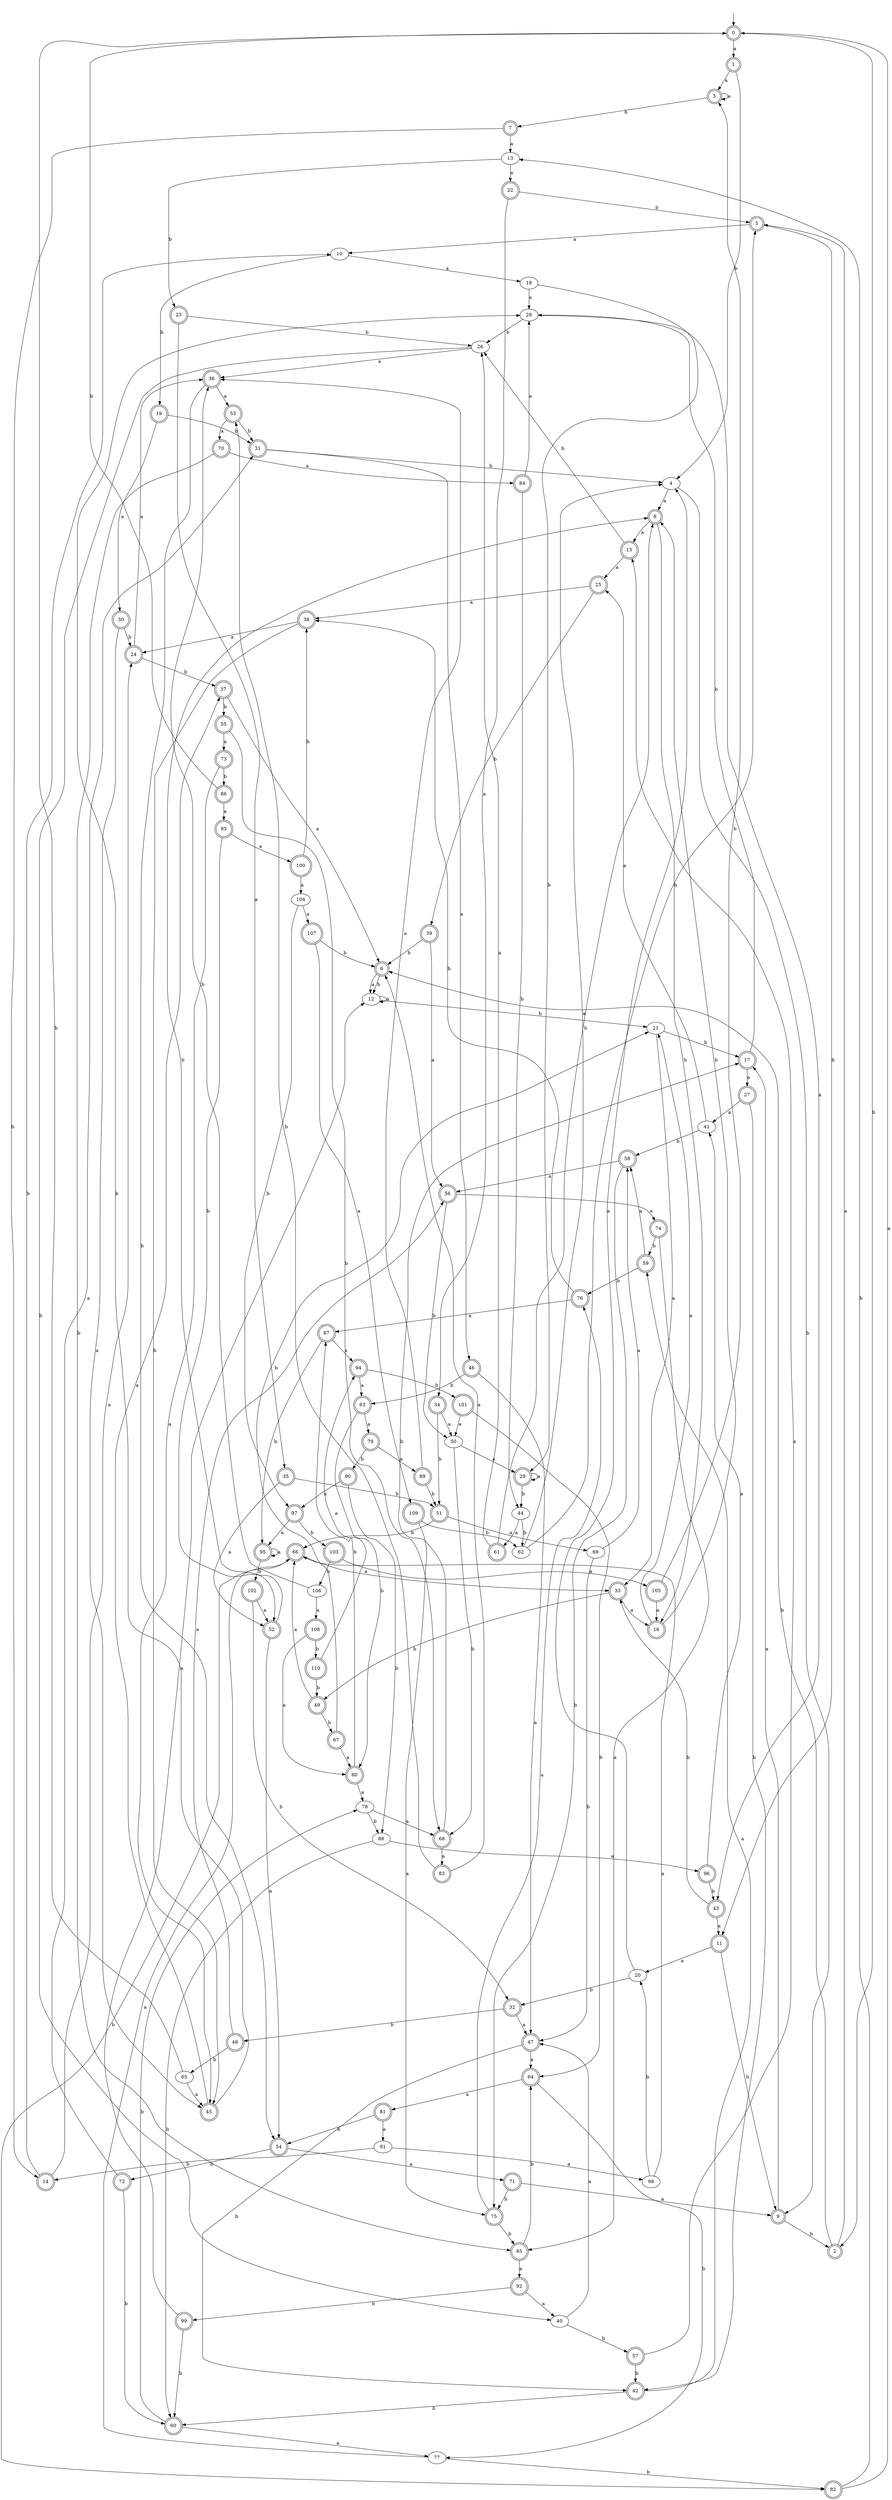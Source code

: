 digraph RandomDFA {
  __start0 [label="", shape=none];
  __start0 -> 0 [label=""];
  0 [shape=circle] [shape=doublecircle]
  0 -> 1 [label="a"]
  0 -> 2 [label="b"]
  1 [shape=doublecircle]
  1 -> 3 [label="a"]
  1 -> 4 [label="b"]
  2 [shape=doublecircle]
  2 -> 5 [label="a"]
  2 -> 6 [label="b"]
  3 [shape=doublecircle]
  3 -> 3 [label="a"]
  3 -> 7 [label="b"]
  4
  4 -> 8 [label="a"]
  4 -> 9 [label="b"]
  5 [shape=doublecircle]
  5 -> 10 [label="a"]
  5 -> 11 [label="b"]
  6 [shape=doublecircle]
  6 -> 12 [label="a"]
  6 -> 12 [label="b"]
  7 [shape=doublecircle]
  7 -> 13 [label="a"]
  7 -> 14 [label="b"]
  8 [shape=doublecircle]
  8 -> 15 [label="a"]
  8 -> 16 [label="b"]
  9 [shape=doublecircle]
  9 -> 17 [label="a"]
  9 -> 2 [label="b"]
  10
  10 -> 18 [label="a"]
  10 -> 19 [label="b"]
  11 [shape=doublecircle]
  11 -> 20 [label="a"]
  11 -> 9 [label="b"]
  12
  12 -> 12 [label="a"]
  12 -> 21 [label="b"]
  13
  13 -> 22 [label="a"]
  13 -> 23 [label="b"]
  14 [shape=doublecircle]
  14 -> 24 [label="a"]
  14 -> 10 [label="b"]
  15 [shape=doublecircle]
  15 -> 25 [label="a"]
  15 -> 26 [label="b"]
  16 [shape=doublecircle]
  16 -> 21 [label="a"]
  16 -> 8 [label="b"]
  17 [shape=doublecircle]
  17 -> 27 [label="a"]
  17 -> 28 [label="b"]
  18
  18 -> 28 [label="a"]
  18 -> 29 [label="b"]
  19 [shape=doublecircle]
  19 -> 30 [label="a"]
  19 -> 31 [label="b"]
  20
  20 -> 4 [label="a"]
  20 -> 32 [label="b"]
  21
  21 -> 33 [label="a"]
  21 -> 17 [label="b"]
  22 [shape=doublecircle]
  22 -> 34 [label="a"]
  22 -> 5 [label="b"]
  23 [shape=doublecircle]
  23 -> 35 [label="a"]
  23 -> 26 [label="b"]
  24 [shape=doublecircle]
  24 -> 36 [label="a"]
  24 -> 37 [label="b"]
  25 [shape=doublecircle]
  25 -> 38 [label="a"]
  25 -> 39 [label="b"]
  26
  26 -> 36 [label="a"]
  26 -> 40 [label="b"]
  27 [shape=doublecircle]
  27 -> 41 [label="a"]
  27 -> 42 [label="b"]
  28
  28 -> 43 [label="a"]
  28 -> 26 [label="b"]
  29 [shape=doublecircle]
  29 -> 29 [label="a"]
  29 -> 44 [label="b"]
  30 [shape=doublecircle]
  30 -> 45 [label="a"]
  30 -> 24 [label="b"]
  31 [shape=doublecircle]
  31 -> 46 [label="a"]
  31 -> 4 [label="b"]
  32 [shape=doublecircle]
  32 -> 47 [label="a"]
  32 -> 48 [label="b"]
  33 [shape=doublecircle]
  33 -> 16 [label="a"]
  33 -> 49 [label="b"]
  34 [shape=doublecircle]
  34 -> 50 [label="a"]
  34 -> 51 [label="b"]
  35 [shape=doublecircle]
  35 -> 52 [label="a"]
  35 -> 51 [label="b"]
  36 [shape=doublecircle]
  36 -> 53 [label="a"]
  36 -> 54 [label="b"]
  37 [shape=doublecircle]
  37 -> 6 [label="a"]
  37 -> 55 [label="b"]
  38 [shape=doublecircle]
  38 -> 24 [label="a"]
  38 -> 45 [label="b"]
  39 [shape=doublecircle]
  39 -> 56 [label="a"]
  39 -> 6 [label="b"]
  40
  40 -> 47 [label="a"]
  40 -> 57 [label="b"]
  41
  41 -> 25 [label="a"]
  41 -> 58 [label="b"]
  42 [shape=doublecircle]
  42 -> 59 [label="a"]
  42 -> 60 [label="b"]
  43 [shape=doublecircle]
  43 -> 11 [label="a"]
  43 -> 33 [label="b"]
  44
  44 -> 61 [label="a"]
  44 -> 62 [label="b"]
  45 [shape=doublecircle]
  45 -> 37 [label="a"]
  45 -> 28 [label="b"]
  46 [shape=doublecircle]
  46 -> 47 [label="a"]
  46 -> 63 [label="b"]
  47 [shape=doublecircle]
  47 -> 64 [label="a"]
  47 -> 42 [label="b"]
  48 [shape=doublecircle]
  48 -> 56 [label="a"]
  48 -> 65 [label="b"]
  49 [shape=doublecircle]
  49 -> 66 [label="a"]
  49 -> 67 [label="b"]
  50
  50 -> 29 [label="a"]
  50 -> 68 [label="b"]
  51 [shape=doublecircle]
  51 -> 69 [label="a"]
  51 -> 66 [label="b"]
  52 [shape=doublecircle]
  52 -> 54 [label="a"]
  52 -> 8 [label="b"]
  53 [shape=doublecircle]
  53 -> 70 [label="a"]
  53 -> 31 [label="b"]
  54 [shape=doublecircle]
  54 -> 71 [label="a"]
  54 -> 72 [label="b"]
  55 [shape=doublecircle]
  55 -> 73 [label="a"]
  55 -> 68 [label="b"]
  56 [shape=doublecircle]
  56 -> 74 [label="a"]
  56 -> 50 [label="b"]
  57 [shape=doublecircle]
  57 -> 15 [label="a"]
  57 -> 42 [label="b"]
  58 [shape=doublecircle]
  58 -> 56 [label="a"]
  58 -> 75 [label="b"]
  59 [shape=doublecircle]
  59 -> 58 [label="a"]
  59 -> 76 [label="b"]
  60 [shape=doublecircle]
  60 -> 77 [label="a"]
  60 -> 78 [label="b"]
  61 [shape=doublecircle]
  61 -> 26 [label="a"]
  61 -> 8 [label="b"]
  62
  62 -> 4 [label="a"]
  62 -> 5 [label="b"]
  63 [shape=doublecircle]
  63 -> 79 [label="a"]
  63 -> 80 [label="b"]
  64 [shape=doublecircle]
  64 -> 81 [label="a"]
  64 -> 77 [label="b"]
  65
  65 -> 45 [label="a"]
  65 -> 0 [label="b"]
  66 [shape=doublecircle]
  66 -> 33 [label="a"]
  66 -> 82 [label="b"]
  67 [shape=doublecircle]
  67 -> 80 [label="a"]
  67 -> 21 [label="b"]
  68 [shape=doublecircle]
  68 -> 83 [label="a"]
  68 -> 17 [label="b"]
  69
  69 -> 58 [label="a"]
  69 -> 47 [label="b"]
  70 [shape=doublecircle]
  70 -> 84 [label="a"]
  70 -> 85 [label="b"]
  71 [shape=doublecircle]
  71 -> 9 [label="a"]
  71 -> 75 [label="b"]
  72 [shape=doublecircle]
  72 -> 31 [label="a"]
  72 -> 60 [label="b"]
  73 [shape=doublecircle]
  73 -> 45 [label="a"]
  73 -> 86 [label="b"]
  74 [shape=doublecircle]
  74 -> 85 [label="a"]
  74 -> 59 [label="b"]
  75 [shape=doublecircle]
  75 -> 76 [label="a"]
  75 -> 85 [label="b"]
  76 [shape=doublecircle]
  76 -> 87 [label="a"]
  76 -> 38 [label="b"]
  77
  77 -> 66 [label="a"]
  77 -> 82 [label="b"]
  78
  78 -> 68 [label="a"]
  78 -> 88 [label="b"]
  79 [shape=doublecircle]
  79 -> 89 [label="a"]
  79 -> 90 [label="b"]
  80 [shape=doublecircle]
  80 -> 78 [label="a"]
  80 -> 87 [label="b"]
  81 [shape=doublecircle]
  81 -> 91 [label="a"]
  81 -> 54 [label="b"]
  82 [shape=doublecircle]
  82 -> 0 [label="a"]
  82 -> 13 [label="b"]
  83 [shape=doublecircle]
  83 -> 6 [label="a"]
  83 -> 53 [label="b"]
  84 [shape=doublecircle]
  84 -> 28 [label="a"]
  84 -> 44 [label="b"]
  85 [shape=doublecircle]
  85 -> 92 [label="a"]
  85 -> 64 [label="b"]
  86 [shape=doublecircle]
  86 -> 93 [label="a"]
  86 -> 0 [label="b"]
  87 [shape=doublecircle]
  87 -> 94 [label="a"]
  87 -> 95 [label="b"]
  88
  88 -> 96 [label="a"]
  88 -> 60 [label="b"]
  89 [shape=doublecircle]
  89 -> 36 [label="a"]
  89 -> 51 [label="b"]
  90 [shape=doublecircle]
  90 -> 97 [label="a"]
  90 -> 88 [label="b"]
  91
  91 -> 98 [label="a"]
  91 -> 14 [label="b"]
  92 [shape=doublecircle]
  92 -> 40 [label="a"]
  92 -> 99 [label="b"]
  93 [shape=doublecircle]
  93 -> 100 [label="a"]
  93 -> 52 [label="b"]
  94 [shape=doublecircle]
  94 -> 63 [label="a"]
  94 -> 101 [label="b"]
  95 [shape=doublecircle]
  95 -> 95 [label="a"]
  95 -> 102 [label="b"]
  96 [shape=doublecircle]
  96 -> 41 [label="a"]
  96 -> 43 [label="b"]
  97 [shape=doublecircle]
  97 -> 95 [label="a"]
  97 -> 103 [label="b"]
  98
  98 -> 66 [label="a"]
  98 -> 20 [label="b"]
  99 [shape=doublecircle]
  99 -> 12 [label="a"]
  99 -> 60 [label="b"]
  100 [shape=doublecircle]
  100 -> 104 [label="a"]
  100 -> 38 [label="b"]
  101 [shape=doublecircle]
  101 -> 50 [label="a"]
  101 -> 64 [label="b"]
  102 [shape=doublecircle]
  102 -> 52 [label="a"]
  102 -> 32 [label="b"]
  103 [shape=doublecircle]
  103 -> 105 [label="a"]
  103 -> 106 [label="b"]
  104
  104 -> 107 [label="a"]
  104 -> 97 [label="b"]
  105 [shape=doublecircle]
  105 -> 16 [label="a"]
  105 -> 3 [label="b"]
  106
  106 -> 108 [label="a"]
  106 -> 36 [label="b"]
  107 [shape=doublecircle]
  107 -> 109 [label="a"]
  107 -> 6 [label="b"]
  108 [shape=doublecircle]
  108 -> 80 [label="a"]
  108 -> 110 [label="b"]
  109 [shape=doublecircle]
  109 -> 75 [label="a"]
  109 -> 62 [label="b"]
  110 [shape=doublecircle]
  110 -> 94 [label="a"]
  110 -> 49 [label="b"]
}
